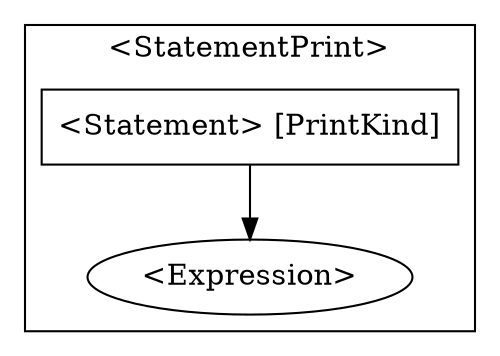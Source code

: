 digraph {

    subgraph clusterStatementPrint {
        label="<StatementPrint>"
        statementPrint[shape="box" label="<Statement> [PrintKind]"];
        statementP[label="<Expression>"];
    }

    {
        statementPrint -> statementP;
    }
}